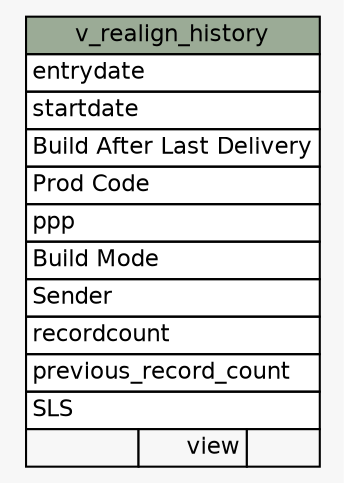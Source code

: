 // dot 2.2.1 on Windows 10 10.0
// SchemaSpy rev 590
digraph "v_realign_history" {
  graph [
    rankdir="RL"
    bgcolor="#f7f7f7"
    nodesep="0.18"
    ranksep="0.46"
    fontname="Helvetica"
    fontsize="11"
  ];
  node [
    fontname="Helvetica"
    fontsize="11"
    shape="plaintext"
  ];
  edge [
    arrowsize="0.8"
  ];
  "v_realign_history" [
    label=<
    <TABLE BORDER="0" CELLBORDER="1" CELLSPACING="0" BGCOLOR="#ffffff">
      <TR><TD COLSPAN="3" BGCOLOR="#9bab96" ALIGN="CENTER">v_realign_history</TD></TR>
      <TR><TD PORT="entrydate" COLSPAN="3" ALIGN="LEFT">entrydate</TD></TR>
      <TR><TD PORT="startdate" COLSPAN="3" ALIGN="LEFT">startdate</TD></TR>
      <TR><TD PORT="Build After Last Delivery" COLSPAN="3" ALIGN="LEFT">Build After Last Delivery</TD></TR>
      <TR><TD PORT="Prod Code" COLSPAN="3" ALIGN="LEFT">Prod Code</TD></TR>
      <TR><TD PORT="ppp" COLSPAN="3" ALIGN="LEFT">ppp</TD></TR>
      <TR><TD PORT="Build Mode" COLSPAN="3" ALIGN="LEFT">Build Mode</TD></TR>
      <TR><TD PORT="Sender" COLSPAN="3" ALIGN="LEFT">Sender</TD></TR>
      <TR><TD PORT="recordcount" COLSPAN="3" ALIGN="LEFT">recordcount</TD></TR>
      <TR><TD PORT="previous_record_count" COLSPAN="3" ALIGN="LEFT">previous_record_count</TD></TR>
      <TR><TD PORT="SLS" COLSPAN="3" ALIGN="LEFT">SLS</TD></TR>
      <TR><TD ALIGN="LEFT" BGCOLOR="#f7f7f7">  </TD><TD ALIGN="RIGHT" BGCOLOR="#f7f7f7">view</TD><TD ALIGN="RIGHT" BGCOLOR="#f7f7f7">  </TD></TR>
    </TABLE>>
    URL="tables/v_realign_history.html"
    tooltip="v_realign_history"
  ];
}
